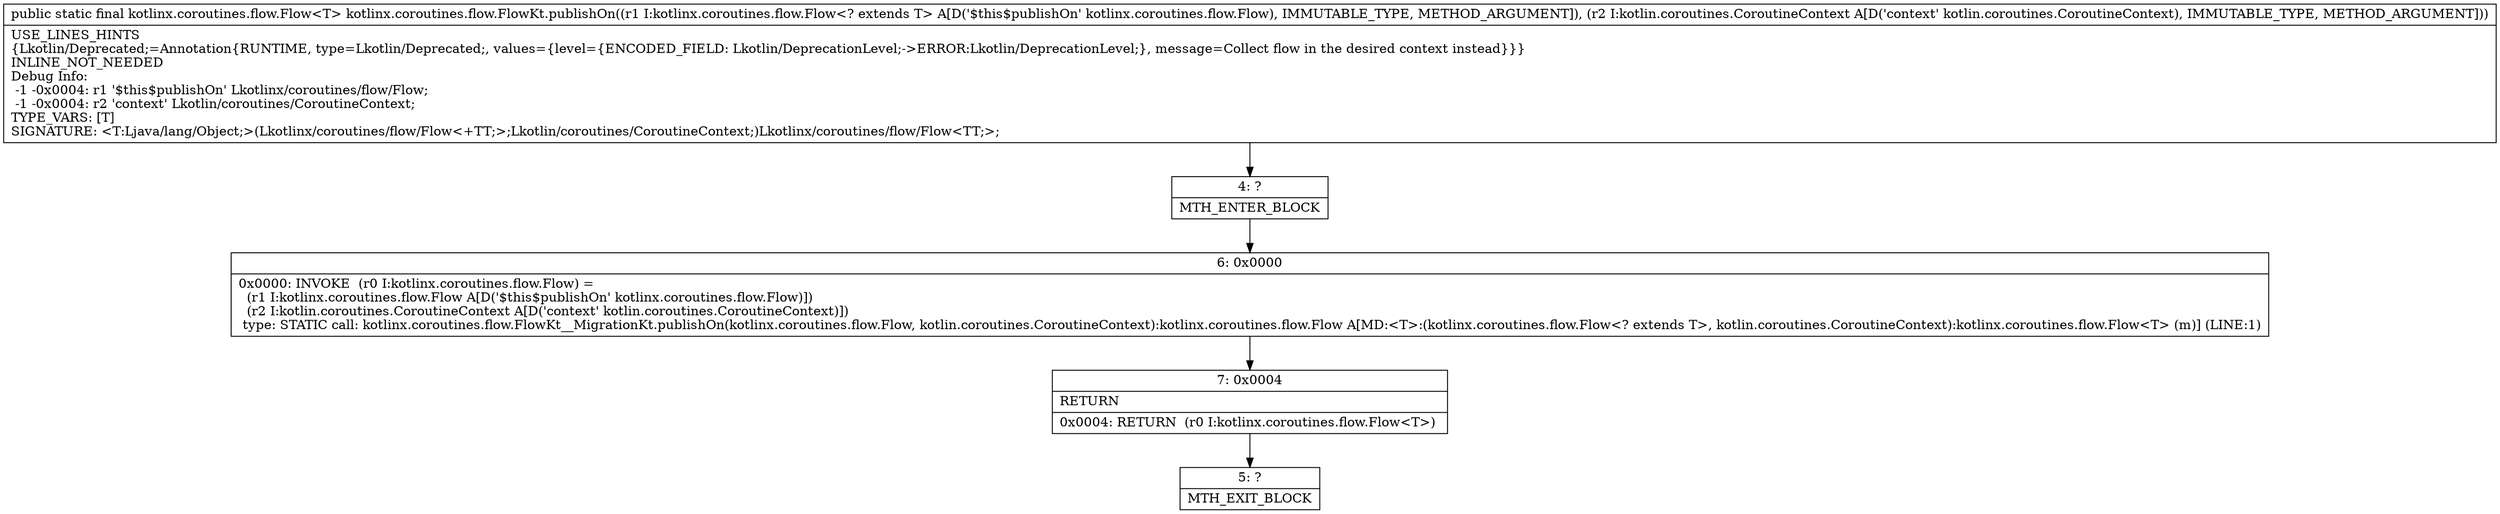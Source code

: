 digraph "CFG forkotlinx.coroutines.flow.FlowKt.publishOn(Lkotlinx\/coroutines\/flow\/Flow;Lkotlin\/coroutines\/CoroutineContext;)Lkotlinx\/coroutines\/flow\/Flow;" {
Node_4 [shape=record,label="{4\:\ ?|MTH_ENTER_BLOCK\l}"];
Node_6 [shape=record,label="{6\:\ 0x0000|0x0000: INVOKE  (r0 I:kotlinx.coroutines.flow.Flow) = \l  (r1 I:kotlinx.coroutines.flow.Flow A[D('$this$publishOn' kotlinx.coroutines.flow.Flow)])\l  (r2 I:kotlin.coroutines.CoroutineContext A[D('context' kotlin.coroutines.CoroutineContext)])\l type: STATIC call: kotlinx.coroutines.flow.FlowKt__MigrationKt.publishOn(kotlinx.coroutines.flow.Flow, kotlin.coroutines.CoroutineContext):kotlinx.coroutines.flow.Flow A[MD:\<T\>:(kotlinx.coroutines.flow.Flow\<? extends T\>, kotlin.coroutines.CoroutineContext):kotlinx.coroutines.flow.Flow\<T\> (m)] (LINE:1)\l}"];
Node_7 [shape=record,label="{7\:\ 0x0004|RETURN\l|0x0004: RETURN  (r0 I:kotlinx.coroutines.flow.Flow\<T\>) \l}"];
Node_5 [shape=record,label="{5\:\ ?|MTH_EXIT_BLOCK\l}"];
MethodNode[shape=record,label="{public static final kotlinx.coroutines.flow.Flow\<T\> kotlinx.coroutines.flow.FlowKt.publishOn((r1 I:kotlinx.coroutines.flow.Flow\<? extends T\> A[D('$this$publishOn' kotlinx.coroutines.flow.Flow), IMMUTABLE_TYPE, METHOD_ARGUMENT]), (r2 I:kotlin.coroutines.CoroutineContext A[D('context' kotlin.coroutines.CoroutineContext), IMMUTABLE_TYPE, METHOD_ARGUMENT]))  | USE_LINES_HINTS\l\{Lkotlin\/Deprecated;=Annotation\{RUNTIME, type=Lkotlin\/Deprecated;, values=\{level=\{ENCODED_FIELD: Lkotlin\/DeprecationLevel;\-\>ERROR:Lkotlin\/DeprecationLevel;\}, message=Collect flow in the desired context instead\}\}\}\lINLINE_NOT_NEEDED\lDebug Info:\l  \-1 \-0x0004: r1 '$this$publishOn' Lkotlinx\/coroutines\/flow\/Flow;\l  \-1 \-0x0004: r2 'context' Lkotlin\/coroutines\/CoroutineContext;\lTYPE_VARS: [T]\lSIGNATURE: \<T:Ljava\/lang\/Object;\>(Lkotlinx\/coroutines\/flow\/Flow\<+TT;\>;Lkotlin\/coroutines\/CoroutineContext;)Lkotlinx\/coroutines\/flow\/Flow\<TT;\>;\l}"];
MethodNode -> Node_4;Node_4 -> Node_6;
Node_6 -> Node_7;
Node_7 -> Node_5;
}

